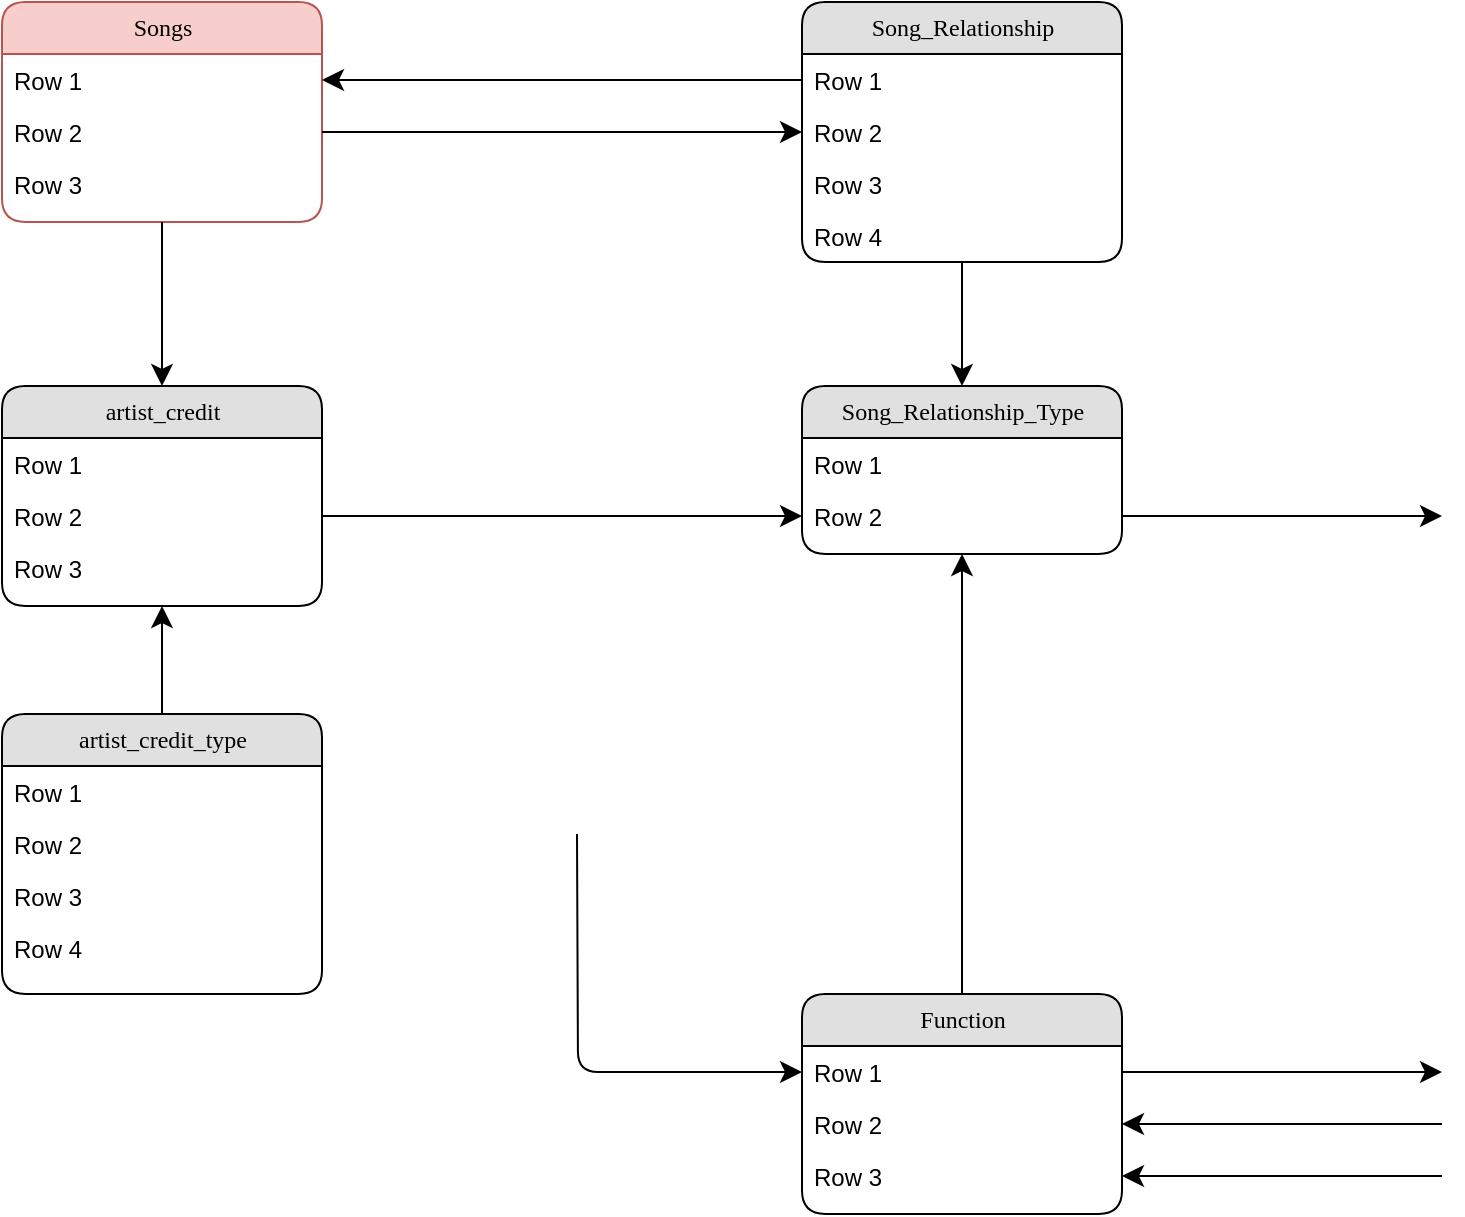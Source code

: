 <mxfile version="20.5.3" type="github">
  <diagram id="Ltc3e6tKNoJUk06pRwtK" name="Page-1">
    <mxGraphModel dx="1422" dy="786" grid="1" gridSize="10" guides="1" tooltips="1" connect="1" arrows="1" fold="1" page="1" pageScale="1" pageWidth="850" pageHeight="1100" math="0" shadow="0">
      <root>
        <mxCell id="0" />
        <mxCell id="1" parent="0" />
        <mxCell id="Phz4oziWqNegS63P-bQA-1" value="Songs" style="swimlane;html=1;fontStyle=0;childLayout=stackLayout;horizontal=1;startSize=26;fillColor=#f8cecc;horizontalStack=0;resizeParent=1;resizeLast=0;collapsible=1;marginBottom=0;swimlaneFillColor=#ffffff;align=center;rounded=1;shadow=0;comic=0;labelBackgroundColor=none;strokeWidth=1;fontFamily=Verdana;fontSize=12;strokeColor=#b85450;" vertex="1" parent="1">
          <mxGeometry x="160" y="74" width="160" height="110" as="geometry" />
        </mxCell>
        <mxCell id="Phz4oziWqNegS63P-bQA-2" value="Row 1" style="text;html=1;strokeColor=none;fillColor=none;spacingLeft=4;spacingRight=4;whiteSpace=wrap;overflow=hidden;rotatable=0;points=[[0,0.5],[1,0.5]];portConstraint=eastwest;" vertex="1" parent="Phz4oziWqNegS63P-bQA-1">
          <mxGeometry y="26" width="160" height="26" as="geometry" />
        </mxCell>
        <mxCell id="Phz4oziWqNegS63P-bQA-3" value="Row 2" style="text;html=1;strokeColor=none;fillColor=none;spacingLeft=4;spacingRight=4;whiteSpace=wrap;overflow=hidden;rotatable=0;points=[[0,0.5],[1,0.5]];portConstraint=eastwest;" vertex="1" parent="Phz4oziWqNegS63P-bQA-1">
          <mxGeometry y="52" width="160" height="26" as="geometry" />
        </mxCell>
        <mxCell id="Phz4oziWqNegS63P-bQA-4" value="Row 3" style="text;html=1;strokeColor=none;fillColor=none;spacingLeft=4;spacingRight=4;whiteSpace=wrap;overflow=hidden;rotatable=0;points=[[0,0.5],[1,0.5]];portConstraint=eastwest;" vertex="1" parent="Phz4oziWqNegS63P-bQA-1">
          <mxGeometry y="78" width="160" height="26" as="geometry" />
        </mxCell>
        <mxCell id="Phz4oziWqNegS63P-bQA-5" value="Song_Relationship" style="swimlane;html=1;fontStyle=0;childLayout=stackLayout;horizontal=1;startSize=26;fillColor=#e0e0e0;horizontalStack=0;resizeParent=1;resizeLast=0;collapsible=1;marginBottom=0;swimlaneFillColor=#ffffff;align=center;rounded=1;shadow=0;comic=0;labelBackgroundColor=none;strokeWidth=1;fontFamily=Verdana;fontSize=12" vertex="1" parent="1">
          <mxGeometry x="560" y="74" width="160" height="130" as="geometry" />
        </mxCell>
        <mxCell id="Phz4oziWqNegS63P-bQA-6" value="Row 1" style="text;html=1;strokeColor=none;fillColor=none;spacingLeft=4;spacingRight=4;whiteSpace=wrap;overflow=hidden;rotatable=0;points=[[0,0.5],[1,0.5]];portConstraint=eastwest;" vertex="1" parent="Phz4oziWqNegS63P-bQA-5">
          <mxGeometry y="26" width="160" height="26" as="geometry" />
        </mxCell>
        <mxCell id="Phz4oziWqNegS63P-bQA-7" value="Row 2" style="text;html=1;strokeColor=none;fillColor=none;spacingLeft=4;spacingRight=4;whiteSpace=wrap;overflow=hidden;rotatable=0;points=[[0,0.5],[1,0.5]];portConstraint=eastwest;" vertex="1" parent="Phz4oziWqNegS63P-bQA-5">
          <mxGeometry y="52" width="160" height="26" as="geometry" />
        </mxCell>
        <mxCell id="Phz4oziWqNegS63P-bQA-8" value="Row 3" style="text;html=1;strokeColor=none;fillColor=none;spacingLeft=4;spacingRight=4;whiteSpace=wrap;overflow=hidden;rotatable=0;points=[[0,0.5],[1,0.5]];portConstraint=eastwest;" vertex="1" parent="Phz4oziWqNegS63P-bQA-5">
          <mxGeometry y="78" width="160" height="26" as="geometry" />
        </mxCell>
        <mxCell id="Phz4oziWqNegS63P-bQA-9" value="Row 4" style="text;html=1;strokeColor=none;fillColor=none;spacingLeft=4;spacingRight=4;whiteSpace=wrap;overflow=hidden;rotatable=0;points=[[0,0.5],[1,0.5]];portConstraint=eastwest;" vertex="1" parent="Phz4oziWqNegS63P-bQA-5">
          <mxGeometry y="104" width="160" height="26" as="geometry" />
        </mxCell>
        <mxCell id="Phz4oziWqNegS63P-bQA-10" value="artist_credit" style="swimlane;html=1;fontStyle=0;childLayout=stackLayout;horizontal=1;startSize=26;fillColor=#e0e0e0;horizontalStack=0;resizeParent=1;resizeLast=0;collapsible=1;marginBottom=0;swimlaneFillColor=#ffffff;align=center;rounded=1;shadow=0;comic=0;labelBackgroundColor=none;strokeWidth=1;fontFamily=Verdana;fontSize=12" vertex="1" parent="1">
          <mxGeometry x="160" y="266" width="160" height="110" as="geometry" />
        </mxCell>
        <mxCell id="Phz4oziWqNegS63P-bQA-11" value="Row 1" style="text;html=1;strokeColor=none;fillColor=none;spacingLeft=4;spacingRight=4;whiteSpace=wrap;overflow=hidden;rotatable=0;points=[[0,0.5],[1,0.5]];portConstraint=eastwest;" vertex="1" parent="Phz4oziWqNegS63P-bQA-10">
          <mxGeometry y="26" width="160" height="26" as="geometry" />
        </mxCell>
        <mxCell id="Phz4oziWqNegS63P-bQA-12" value="Row 2" style="text;html=1;strokeColor=none;fillColor=none;spacingLeft=4;spacingRight=4;whiteSpace=wrap;overflow=hidden;rotatable=0;points=[[0,0.5],[1,0.5]];portConstraint=eastwest;" vertex="1" parent="Phz4oziWqNegS63P-bQA-10">
          <mxGeometry y="52" width="160" height="26" as="geometry" />
        </mxCell>
        <mxCell id="Phz4oziWqNegS63P-bQA-13" value="Row 3" style="text;html=1;strokeColor=none;fillColor=none;spacingLeft=4;spacingRight=4;whiteSpace=wrap;overflow=hidden;rotatable=0;points=[[0,0.5],[1,0.5]];portConstraint=eastwest;" vertex="1" parent="Phz4oziWqNegS63P-bQA-10">
          <mxGeometry y="78" width="160" height="26" as="geometry" />
        </mxCell>
        <mxCell id="Phz4oziWqNegS63P-bQA-14" value="artist_credit_type" style="swimlane;html=1;fontStyle=0;childLayout=stackLayout;horizontal=1;startSize=26;fillColor=#e0e0e0;horizontalStack=0;resizeParent=1;resizeLast=0;collapsible=1;marginBottom=0;swimlaneFillColor=#ffffff;align=center;rounded=1;shadow=0;comic=0;labelBackgroundColor=none;strokeWidth=1;fontFamily=Verdana;fontSize=12" vertex="1" parent="1">
          <mxGeometry x="160" y="430" width="160" height="140" as="geometry" />
        </mxCell>
        <mxCell id="Phz4oziWqNegS63P-bQA-15" value="Row 1" style="text;html=1;strokeColor=none;fillColor=none;spacingLeft=4;spacingRight=4;whiteSpace=wrap;overflow=hidden;rotatable=0;points=[[0,0.5],[1,0.5]];portConstraint=eastwest;" vertex="1" parent="Phz4oziWqNegS63P-bQA-14">
          <mxGeometry y="26" width="160" height="26" as="geometry" />
        </mxCell>
        <mxCell id="Phz4oziWqNegS63P-bQA-16" value="Row 2" style="text;html=1;strokeColor=none;fillColor=none;spacingLeft=4;spacingRight=4;whiteSpace=wrap;overflow=hidden;rotatable=0;points=[[0,0.5],[1,0.5]];portConstraint=eastwest;" vertex="1" parent="Phz4oziWqNegS63P-bQA-14">
          <mxGeometry y="52" width="160" height="26" as="geometry" />
        </mxCell>
        <mxCell id="Phz4oziWqNegS63P-bQA-17" value="Row 3" style="text;html=1;strokeColor=none;fillColor=none;spacingLeft=4;spacingRight=4;whiteSpace=wrap;overflow=hidden;rotatable=0;points=[[0,0.5],[1,0.5]];portConstraint=eastwest;" vertex="1" parent="Phz4oziWqNegS63P-bQA-14">
          <mxGeometry y="78" width="160" height="26" as="geometry" />
        </mxCell>
        <mxCell id="Phz4oziWqNegS63P-bQA-18" value="Row 4" style="text;html=1;strokeColor=none;fillColor=none;spacingLeft=4;spacingRight=4;whiteSpace=wrap;overflow=hidden;rotatable=0;points=[[0,0.5],[1,0.5]];portConstraint=eastwest;" vertex="1" parent="Phz4oziWqNegS63P-bQA-14">
          <mxGeometry y="104" width="160" height="26" as="geometry" />
        </mxCell>
        <mxCell id="Phz4oziWqNegS63P-bQA-19" value="Song_Relationship_Type" style="swimlane;html=1;fontStyle=0;childLayout=stackLayout;horizontal=1;startSize=26;fillColor=#e0e0e0;horizontalStack=0;resizeParent=1;resizeLast=0;collapsible=1;marginBottom=0;swimlaneFillColor=#ffffff;align=center;rounded=1;shadow=0;comic=0;labelBackgroundColor=none;strokeWidth=1;fontFamily=Verdana;fontSize=12" vertex="1" parent="1">
          <mxGeometry x="560" y="266" width="160" height="84" as="geometry" />
        </mxCell>
        <mxCell id="Phz4oziWqNegS63P-bQA-20" value="Row 1" style="text;html=1;strokeColor=none;fillColor=none;spacingLeft=4;spacingRight=4;whiteSpace=wrap;overflow=hidden;rotatable=0;points=[[0,0.5],[1,0.5]];portConstraint=eastwest;" vertex="1" parent="Phz4oziWqNegS63P-bQA-19">
          <mxGeometry y="26" width="160" height="26" as="geometry" />
        </mxCell>
        <mxCell id="Phz4oziWqNegS63P-bQA-21" value="Row 2" style="text;html=1;strokeColor=none;fillColor=none;spacingLeft=4;spacingRight=4;whiteSpace=wrap;overflow=hidden;rotatable=0;points=[[0,0.5],[1,0.5]];portConstraint=eastwest;" vertex="1" parent="Phz4oziWqNegS63P-bQA-19">
          <mxGeometry y="52" width="160" height="26" as="geometry" />
        </mxCell>
        <mxCell id="Phz4oziWqNegS63P-bQA-22" value="Function" style="swimlane;html=1;fontStyle=0;childLayout=stackLayout;horizontal=1;startSize=26;fillColor=#e0e0e0;horizontalStack=0;resizeParent=1;resizeLast=0;collapsible=1;marginBottom=0;swimlaneFillColor=#ffffff;align=center;rounded=1;shadow=0;comic=0;labelBackgroundColor=none;strokeWidth=1;fontFamily=Verdana;fontSize=12" vertex="1" parent="1">
          <mxGeometry x="560" y="570" width="160" height="110" as="geometry" />
        </mxCell>
        <mxCell id="Phz4oziWqNegS63P-bQA-23" value="Row 1" style="text;html=1;strokeColor=none;fillColor=none;spacingLeft=4;spacingRight=4;whiteSpace=wrap;overflow=hidden;rotatable=0;points=[[0,0.5],[1,0.5]];portConstraint=eastwest;" vertex="1" parent="Phz4oziWqNegS63P-bQA-22">
          <mxGeometry y="26" width="160" height="26" as="geometry" />
        </mxCell>
        <mxCell id="Phz4oziWqNegS63P-bQA-24" value="Row 2" style="text;html=1;strokeColor=none;fillColor=none;spacingLeft=4;spacingRight=4;whiteSpace=wrap;overflow=hidden;rotatable=0;points=[[0,0.5],[1,0.5]];portConstraint=eastwest;" vertex="1" parent="Phz4oziWqNegS63P-bQA-22">
          <mxGeometry y="52" width="160" height="26" as="geometry" />
        </mxCell>
        <mxCell id="Phz4oziWqNegS63P-bQA-25" value="Row 3" style="text;html=1;strokeColor=none;fillColor=none;spacingLeft=4;spacingRight=4;whiteSpace=wrap;overflow=hidden;rotatable=0;points=[[0,0.5],[1,0.5]];portConstraint=eastwest;" vertex="1" parent="Phz4oziWqNegS63P-bQA-22">
          <mxGeometry y="78" width="160" height="26" as="geometry" />
        </mxCell>
        <mxCell id="Phz4oziWqNegS63P-bQA-26" style="edgeStyle=none;html=1;labelBackgroundColor=none;startFill=0;startSize=8;endFill=1;endSize=8;fontFamily=Verdana;fontSize=12;entryX=0.5;entryY=1;entryDx=0;entryDy=0;" edge="1" parent="1" source="Phz4oziWqNegS63P-bQA-14" target="Phz4oziWqNegS63P-bQA-10">
          <mxGeometry relative="1" as="geometry">
            <mxPoint x="240" y="490" as="targetPoint" />
          </mxGeometry>
        </mxCell>
        <mxCell id="Phz4oziWqNegS63P-bQA-27" value="" style="edgeStyle=orthogonalEdgeStyle;html=1;labelBackgroundColor=none;startFill=0;startSize=8;endFill=1;endSize=8;fontFamily=Verdana;fontSize=12;" edge="1" parent="1" target="Phz4oziWqNegS63P-bQA-23">
          <mxGeometry x="-0.134" y="32" relative="1" as="geometry">
            <mxPoint as="offset" />
            <mxPoint x="447.5" y="490" as="sourcePoint" />
          </mxGeometry>
        </mxCell>
        <mxCell id="Phz4oziWqNegS63P-bQA-28" style="edgeStyle=orthogonalEdgeStyle;html=1;labelBackgroundColor=none;startFill=0;startSize=8;endFill=1;endSize=8;fontFamily=Verdana;fontSize=12;" edge="1" parent="1" source="Phz4oziWqNegS63P-bQA-1" target="Phz4oziWqNegS63P-bQA-10">
          <mxGeometry relative="1" as="geometry" />
        </mxCell>
        <mxCell id="Phz4oziWqNegS63P-bQA-29" style="edgeStyle=orthogonalEdgeStyle;html=1;labelBackgroundColor=none;startFill=0;startSize=8;endFill=1;endSize=8;fontFamily=Verdana;fontSize=12;" edge="1" parent="1" source="Phz4oziWqNegS63P-bQA-22" target="Phz4oziWqNegS63P-bQA-19">
          <mxGeometry relative="1" as="geometry" />
        </mxCell>
        <mxCell id="Phz4oziWqNegS63P-bQA-30" style="edgeStyle=orthogonalEdgeStyle;html=1;labelBackgroundColor=none;startFill=0;startSize=8;endFill=1;endSize=8;fontFamily=Verdana;fontSize=12;" edge="1" parent="1" source="Phz4oziWqNegS63P-bQA-5" target="Phz4oziWqNegS63P-bQA-19">
          <mxGeometry relative="1" as="geometry" />
        </mxCell>
        <mxCell id="Phz4oziWqNegS63P-bQA-31" style="edgeStyle=orthogonalEdgeStyle;html=1;entryX=0;entryY=0.5;labelBackgroundColor=none;startFill=0;startSize=8;endFill=1;endSize=8;fontFamily=Verdana;fontSize=12;exitX=1;exitY=0.5;" edge="1" parent="1" source="Phz4oziWqNegS63P-bQA-3" target="Phz4oziWqNegS63P-bQA-7">
          <mxGeometry relative="1" as="geometry">
            <Array as="points" />
          </mxGeometry>
        </mxCell>
        <mxCell id="Phz4oziWqNegS63P-bQA-32" style="edgeStyle=orthogonalEdgeStyle;html=1;exitX=0;exitY=0.5;entryX=1;entryY=0.5;labelBackgroundColor=none;startFill=0;startSize=8;endFill=1;endSize=8;fontFamily=Verdana;fontSize=12;" edge="1" parent="1" source="Phz4oziWqNegS63P-bQA-6" target="Phz4oziWqNegS63P-bQA-2">
          <mxGeometry relative="1" as="geometry" />
        </mxCell>
        <mxCell id="Phz4oziWqNegS63P-bQA-33" style="edgeStyle=orthogonalEdgeStyle;html=1;exitX=1;exitY=0.5;entryX=0;entryY=0.5;labelBackgroundColor=none;startFill=0;startSize=8;endFill=1;endSize=8;fontFamily=Verdana;fontSize=12;" edge="1" parent="1" source="Phz4oziWqNegS63P-bQA-12" target="Phz4oziWqNegS63P-bQA-21">
          <mxGeometry relative="1" as="geometry">
            <Array as="points" />
          </mxGeometry>
        </mxCell>
        <mxCell id="Phz4oziWqNegS63P-bQA-34" style="edgeStyle=orthogonalEdgeStyle;html=1;labelBackgroundColor=none;startFill=0;startSize=8;endFill=1;endSize=8;fontFamily=Verdana;fontSize=12;" edge="1" parent="1" source="Phz4oziWqNegS63P-bQA-21">
          <mxGeometry relative="1" as="geometry">
            <mxPoint x="880" y="331" as="targetPoint" />
          </mxGeometry>
        </mxCell>
        <mxCell id="Phz4oziWqNegS63P-bQA-35" style="edgeStyle=orthogonalEdgeStyle;html=1;exitX=1;exitY=0.5;labelBackgroundColor=none;startFill=0;startSize=8;endFill=1;endSize=8;fontFamily=Verdana;fontSize=12;" edge="1" parent="1" source="Phz4oziWqNegS63P-bQA-23">
          <mxGeometry relative="1" as="geometry">
            <mxPoint x="880" y="609" as="targetPoint" />
          </mxGeometry>
        </mxCell>
        <mxCell id="Phz4oziWqNegS63P-bQA-36" style="edgeStyle=orthogonalEdgeStyle;html=1;labelBackgroundColor=none;startFill=0;startSize=8;endFill=1;endSize=8;fontFamily=Verdana;fontSize=12;entryX=1;entryY=0.5;" edge="1" parent="1" target="Phz4oziWqNegS63P-bQA-24">
          <mxGeometry relative="1" as="geometry">
            <mxPoint x="890" y="619" as="targetPoint" />
            <mxPoint x="880" y="635" as="sourcePoint" />
            <Array as="points">
              <mxPoint x="880" y="635" />
            </Array>
          </mxGeometry>
        </mxCell>
        <mxCell id="Phz4oziWqNegS63P-bQA-37" style="edgeStyle=orthogonalEdgeStyle;html=1;labelBackgroundColor=none;startFill=0;startSize=8;endFill=1;endSize=8;fontFamily=Verdana;fontSize=12;entryX=1;entryY=0.5;" edge="1" parent="1" target="Phz4oziWqNegS63P-bQA-25">
          <mxGeometry relative="1" as="geometry">
            <mxPoint x="730.19" y="645.095" as="targetPoint" />
            <mxPoint x="880" y="661" as="sourcePoint" />
            <Array as="points">
              <mxPoint x="800" y="661" />
              <mxPoint x="800" y="661" />
            </Array>
          </mxGeometry>
        </mxCell>
      </root>
    </mxGraphModel>
  </diagram>
</mxfile>
